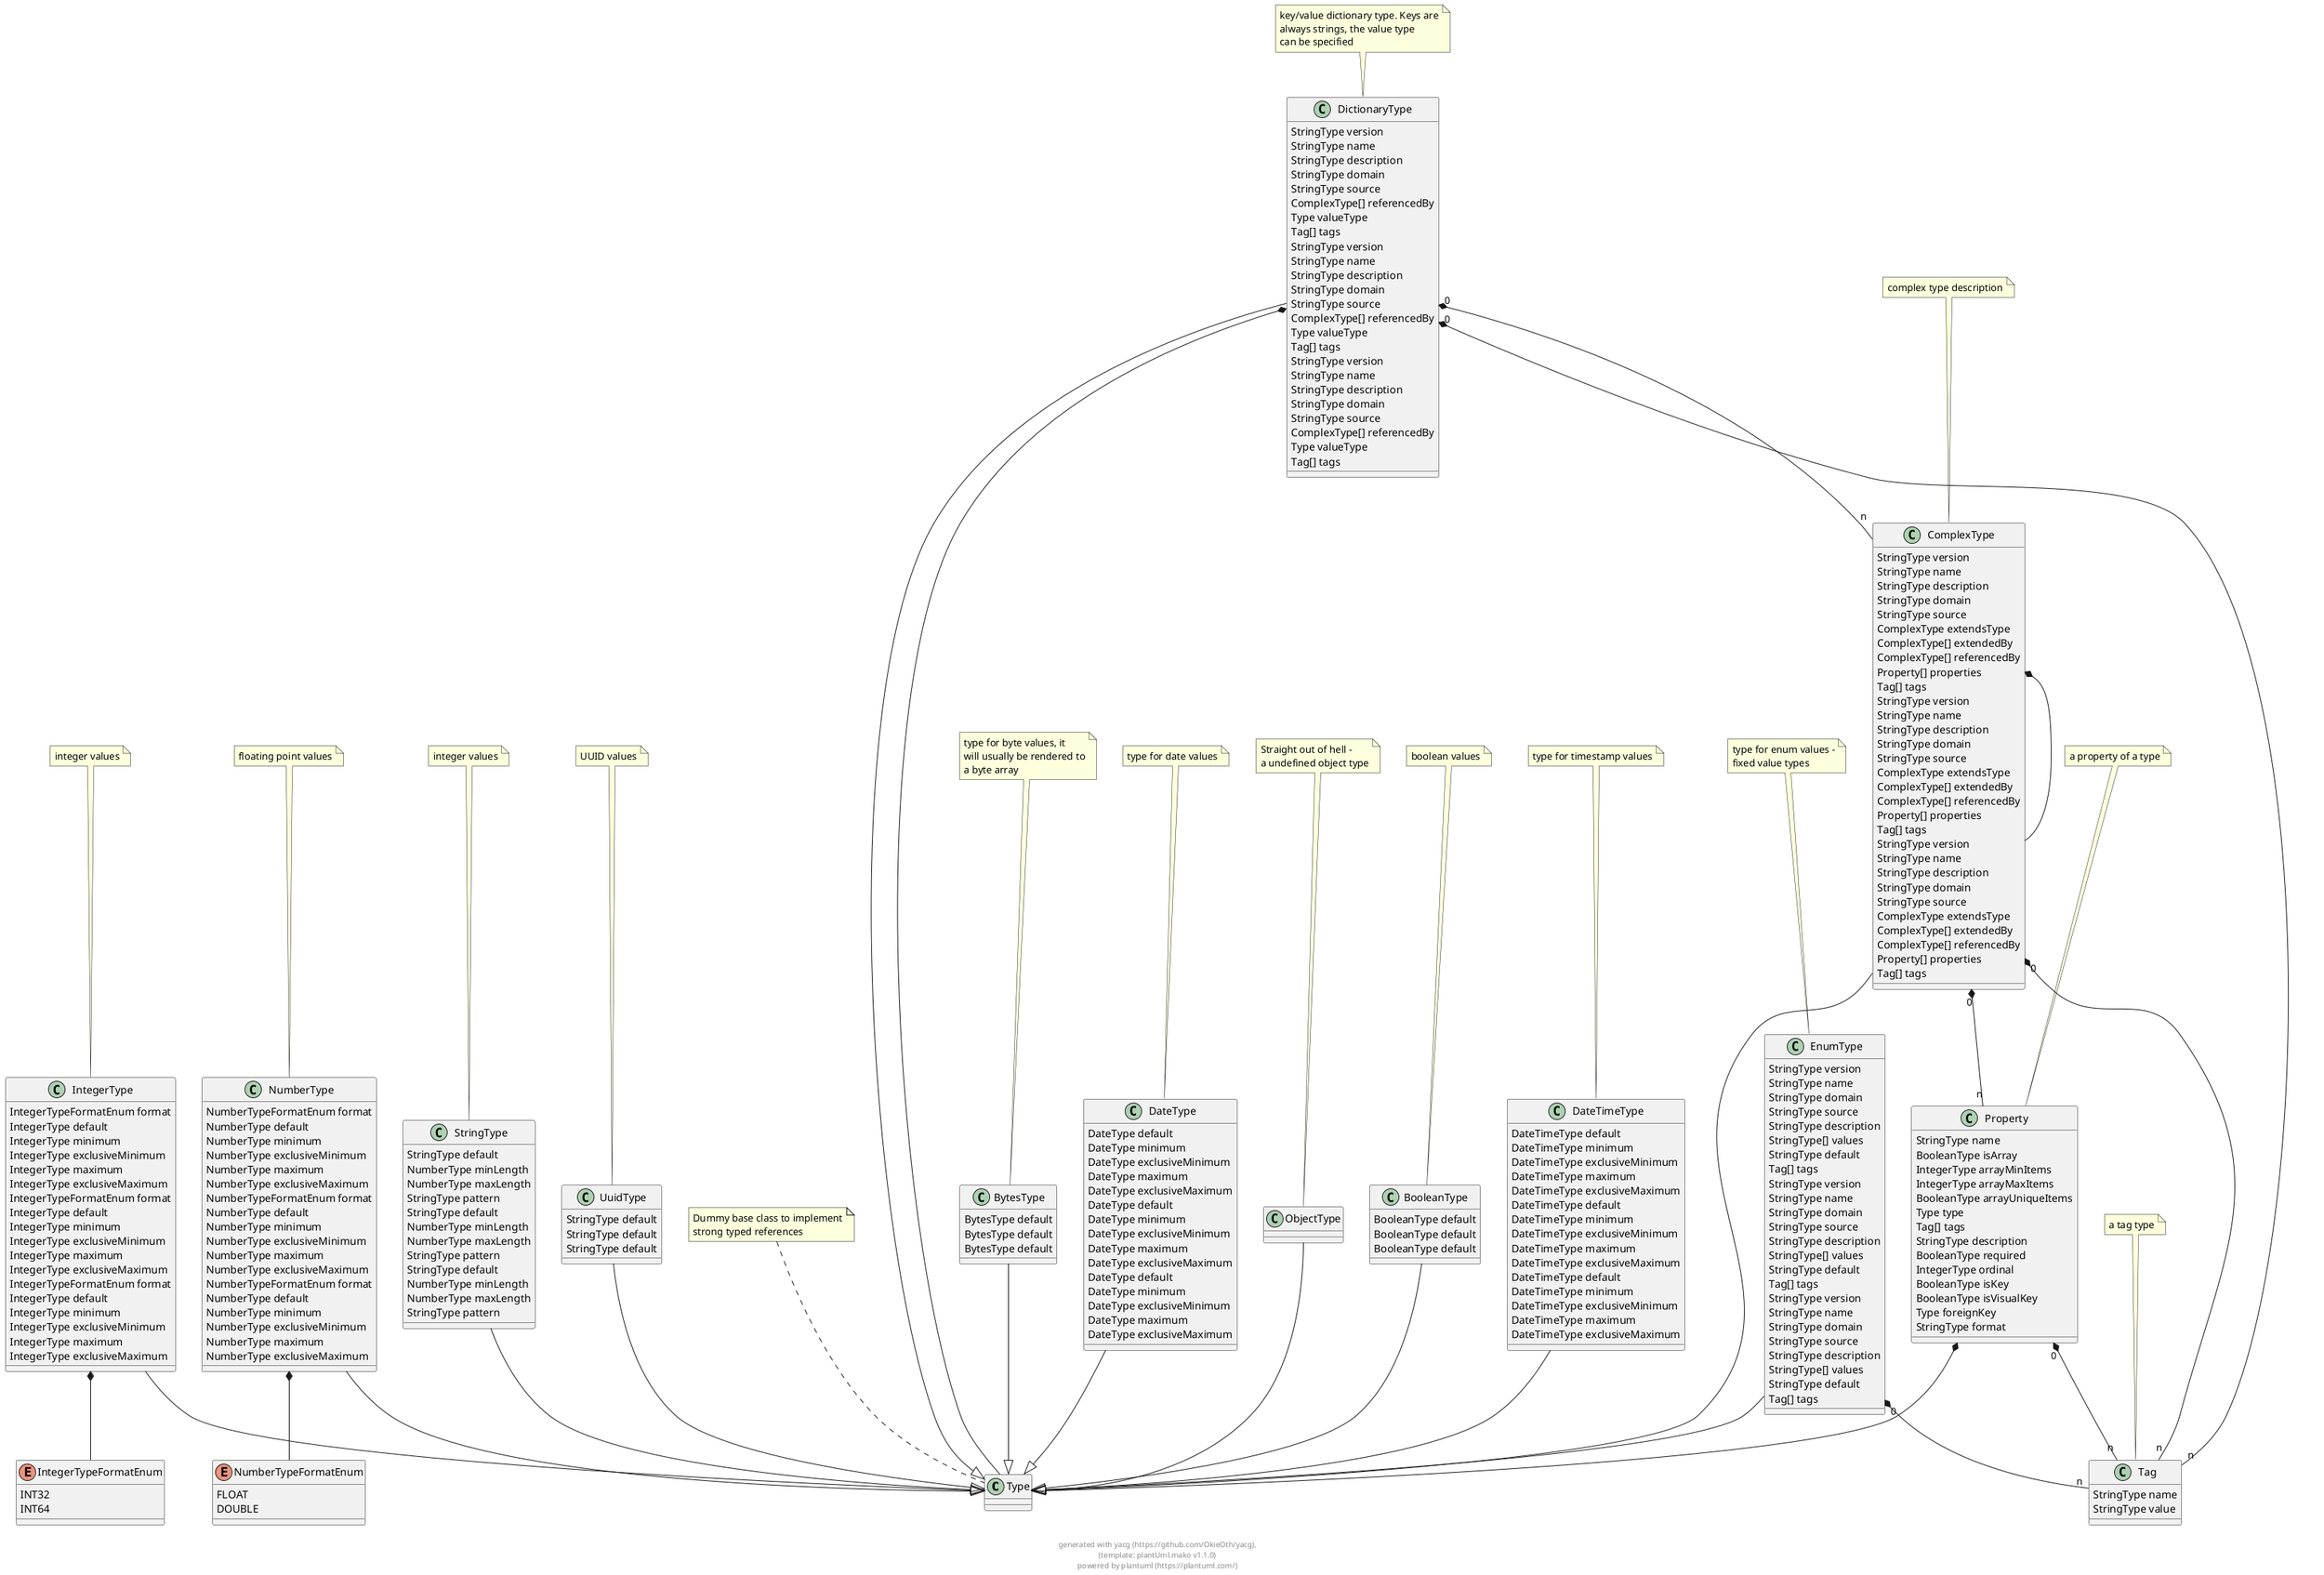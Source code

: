 
@startuml

class Type {
}

note top: Dummy base class to implement\nstrong typed references

class ObjectType {
}

note top: Straight out of hell -\na undefined object type

ObjectType --|> Type
class IntegerType {
        IntegerTypeFormatEnum format 
        IntegerType default 
        IntegerType minimum 
        IntegerType exclusiveMinimum 
        IntegerType maximum 
        IntegerType exclusiveMaximum 
        IntegerTypeFormatEnum format 
        IntegerType default 
        IntegerType minimum 
        IntegerType exclusiveMinimum 
        IntegerType maximum 
        IntegerType exclusiveMaximum 
        IntegerTypeFormatEnum format 
        IntegerType default 
        IntegerType minimum 
        IntegerType exclusiveMinimum 
        IntegerType maximum 
        IntegerType exclusiveMaximum 
}

note top: integer values

IntegerType --|> Type
enum IntegerTypeFormatEnum {
    INT32
    INT64
}


class NumberType {
        NumberTypeFormatEnum format 
        NumberType default 
        NumberType minimum 
        NumberType exclusiveMinimum 
        NumberType maximum 
        NumberType exclusiveMaximum 
        NumberTypeFormatEnum format 
        NumberType default 
        NumberType minimum 
        NumberType exclusiveMinimum 
        NumberType maximum 
        NumberType exclusiveMaximum 
        NumberTypeFormatEnum format 
        NumberType default 
        NumberType minimum 
        NumberType exclusiveMinimum 
        NumberType maximum 
        NumberType exclusiveMaximum 
}

note top: floating point values

NumberType --|> Type
enum NumberTypeFormatEnum {
    FLOAT
    DOUBLE
}


class BooleanType {
        BooleanType default 
        BooleanType default 
        BooleanType default 
}

note top: boolean values

BooleanType --|> Type
class StringType {
        StringType default 
        NumberType minLength 
        NumberType maxLength 
        StringType pattern 
        StringType default 
        NumberType minLength 
        NumberType maxLength 
        StringType pattern 
        StringType default 
        NumberType minLength 
        NumberType maxLength 
        StringType pattern 
}

note top: integer values

StringType --|> Type
class UuidType {
        StringType default 
        StringType default 
        StringType default 
}

note top: UUID values

UuidType --|> Type
class EnumType {
        StringType version 
        StringType name 
        StringType domain 
        StringType source 
        StringType description 
        StringType[] values 
        StringType default 
        Tag[] tags 
        StringType version 
        StringType name 
        StringType domain 
        StringType source 
        StringType description 
        StringType[] values 
        StringType default 
        Tag[] tags 
        StringType version 
        StringType name 
        StringType domain 
        StringType source 
        StringType description 
        StringType[] values 
        StringType default 
        Tag[] tags 
}

note top: type for enum values -\nfixed value types

EnumType --|> Type
class Tag {
        StringType name 
        StringType value 
}

note top: a tag type

class DateType {
        DateType default 
        DateType minimum 
        DateType exclusiveMinimum 
        DateType maximum 
        DateType exclusiveMaximum 
        DateType default 
        DateType minimum 
        DateType exclusiveMinimum 
        DateType maximum 
        DateType exclusiveMaximum 
        DateType default 
        DateType minimum 
        DateType exclusiveMinimum 
        DateType maximum 
        DateType exclusiveMaximum 
}

note top: type for date values

DateType --|> Type
class DateTimeType {
        DateTimeType default 
        DateTimeType minimum 
        DateTimeType exclusiveMinimum 
        DateTimeType maximum 
        DateTimeType exclusiveMaximum 
        DateTimeType default 
        DateTimeType minimum 
        DateTimeType exclusiveMinimum 
        DateTimeType maximum 
        DateTimeType exclusiveMaximum 
        DateTimeType default 
        DateTimeType minimum 
        DateTimeType exclusiveMinimum 
        DateTimeType maximum 
        DateTimeType exclusiveMaximum 
}

note top: type for timestamp values

DateTimeType --|> Type
class BytesType {
        BytesType default 
        BytesType default 
        BytesType default 
}

note top: type for byte values, it\nwill usually be rendered to\na byte array

BytesType --|> Type
class ComplexType {
        StringType version 
        StringType name 
        StringType description 
        StringType domain 
        StringType source 
        ComplexType extendsType 
        ComplexType[] extendedBy 
        ComplexType[] referencedBy 
        Property[] properties 
        Tag[] tags 
        StringType version 
        StringType name 
        StringType description 
        StringType domain 
        StringType source 
        ComplexType extendsType 
        ComplexType[] extendedBy 
        ComplexType[] referencedBy 
        Property[] properties 
        Tag[] tags 
        StringType version 
        StringType name 
        StringType description 
        StringType domain 
        StringType source 
        ComplexType extendsType 
        ComplexType[] extendedBy 
        ComplexType[] referencedBy 
        Property[] properties 
        Tag[] tags 
}

note top: complex type description

ComplexType --|> Type
class Property {
        StringType name 
        BooleanType isArray 
        IntegerType arrayMinItems 
        IntegerType arrayMaxItems 
        BooleanType arrayUniqueItems 
        Type type 
        Tag[] tags 
        StringType description 
        BooleanType required 
        IntegerType ordinal 
        BooleanType isKey 
        BooleanType isVisualKey 
        Type foreignKey 
        StringType format 
}

note top: a property of a type

class DictionaryType {
        StringType version 
        StringType name 
        StringType description 
        StringType domain 
        StringType source 
        ComplexType[] referencedBy 
        Type valueType 
        Tag[] tags 
        StringType version 
        StringType name 
        StringType description 
        StringType domain 
        StringType source 
        ComplexType[] referencedBy 
        Type valueType 
        Tag[] tags 
        StringType version 
        StringType name 
        StringType description 
        StringType domain 
        StringType source 
        ComplexType[] referencedBy 
        Type valueType 
        Tag[] tags 
}

note top: key/value dictionary type. Keys are\nalways strings, the value type\ncan be specified

DictionaryType --|> Type

    
    
    
IntegerType  *--  IntegerTypeFormatEnum        
            
    
    
NumberType  *--  NumberTypeFormatEnum        
            
    
    
    
    
    
EnumType "0" *-- "n" Tag        
            
    
    
    
    
    
ComplexType  *--  ComplexType        
            
ComplexType "0" *-- "n" Property        
            
ComplexType "0" *-- "n" Tag        
            
    
Property  *--  Type        
            
Property "0" *-- "n" Tag        
            
    
DictionaryType "0" *-- "n" ComplexType        
            
DictionaryType  *--  Type        
            
DictionaryType "0" *-- "n" Tag        
            

footer \ngenerated with yacg (https://github.com/OkieOth/yacg),\n(template: plantUml.mako v1.1.0)\npowered by plantuml (https://plantuml.com/)
@enduml